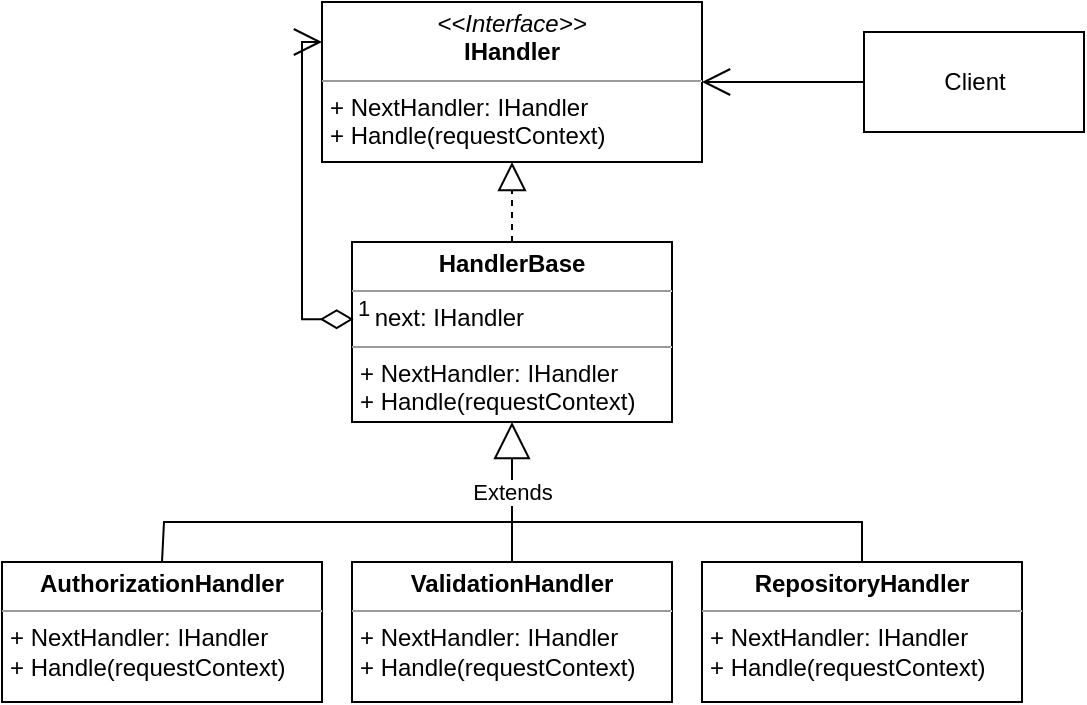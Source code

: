 <mxfile version="20.8.3" type="device"><diagram id="mXgDBoknLQF1cn3MfKxV" name="Page-1"><mxGraphModel dx="988" dy="540" grid="1" gridSize="10" guides="1" tooltips="1" connect="1" arrows="1" fold="1" page="1" pageScale="1" pageWidth="827" pageHeight="1169" math="0" shadow="0"><root><mxCell id="0"/><mxCell id="1" parent="0"/><mxCell id="1H1HXWYr1wzBVMmThn4U-1" value="&lt;p style=&quot;margin:0px;margin-top:4px;text-align:center;&quot;&gt;&lt;i&gt;&amp;lt;&amp;lt;Interface&amp;gt;&amp;gt;&lt;/i&gt;&lt;br&gt;&lt;b&gt;IHandler&lt;/b&gt;&lt;/p&gt;&lt;hr size=&quot;1&quot;&gt;&lt;p style=&quot;margin:0px;margin-left:4px;&quot;&gt;&lt;/p&gt;&lt;p style=&quot;margin:0px;margin-left:4px;&quot;&gt;+ NextHandler: IHandler&lt;/p&gt;&lt;p style=&quot;margin:0px;margin-left:4px;&quot;&gt;+ Handle(requestContext)&lt;/p&gt;" style="verticalAlign=top;align=left;overflow=fill;fontSize=12;fontFamily=Helvetica;html=1;" vertex="1" parent="1"><mxGeometry x="319" y="40" width="190" height="80" as="geometry"/></mxCell><mxCell id="1H1HXWYr1wzBVMmThn4U-7" value="&lt;p style=&quot;margin:0px;margin-top:4px;text-align:center;&quot;&gt;&lt;b&gt;HandlerBase&lt;/b&gt;&lt;/p&gt;&lt;hr size=&quot;1&quot;&gt;&lt;p style=&quot;margin:0px;margin-left:4px;&quot;&gt;- next: IHandler&lt;/p&gt;&lt;hr size=&quot;1&quot;&gt;&lt;p style=&quot;margin:0px;margin-left:4px;&quot;&gt;+ NextHandler: IHandler&lt;/p&gt;&lt;p style=&quot;margin:0px;margin-left:4px;&quot;&gt;+ Handle(requestContext)&lt;/p&gt;" style="verticalAlign=top;align=left;overflow=fill;fontSize=12;fontFamily=Helvetica;html=1;" vertex="1" parent="1"><mxGeometry x="334" y="160" width="160" height="90" as="geometry"/></mxCell><mxCell id="1H1HXWYr1wzBVMmThn4U-8" value="&lt;p style=&quot;margin:0px;margin-top:4px;text-align:center;&quot;&gt;&lt;b&gt;ValidationHandler&lt;/b&gt;&lt;/p&gt;&lt;hr size=&quot;1&quot;&gt;&lt;p style=&quot;margin:0px;margin-left:4px;&quot;&gt;&lt;/p&gt;&lt;p style=&quot;margin:0px;margin-left:4px;&quot;&gt;+ NextHandler: IHandler&lt;/p&gt;&lt;p style=&quot;margin:0px;margin-left:4px;&quot;&gt;+ Handle(requestContext)&lt;/p&gt;" style="verticalAlign=top;align=left;overflow=fill;fontSize=12;fontFamily=Helvetica;html=1;" vertex="1" parent="1"><mxGeometry x="334" y="320" width="160" height="70" as="geometry"/></mxCell><mxCell id="1H1HXWYr1wzBVMmThn4U-9" value="&lt;p style=&quot;margin:0px;margin-top:4px;text-align:center;&quot;&gt;&lt;b&gt;AuthorizationHandler&lt;/b&gt;&lt;/p&gt;&lt;hr size=&quot;1&quot;&gt;&lt;p style=&quot;margin:0px;margin-left:4px;&quot;&gt;&lt;/p&gt;&lt;p style=&quot;margin:0px;margin-left:4px;&quot;&gt;+ NextHandler: IHandler&lt;/p&gt;&lt;p style=&quot;margin:0px;margin-left:4px;&quot;&gt;+ Handle(requestContext)&lt;/p&gt;" style="verticalAlign=top;align=left;overflow=fill;fontSize=12;fontFamily=Helvetica;html=1;" vertex="1" parent="1"><mxGeometry x="159" y="320" width="160" height="70" as="geometry"/></mxCell><mxCell id="1H1HXWYr1wzBVMmThn4U-10" value="&lt;p style=&quot;margin:0px;margin-top:4px;text-align:center;&quot;&gt;&lt;b&gt;RepositoryHandler&lt;/b&gt;&lt;/p&gt;&lt;hr size=&quot;1&quot;&gt;&lt;p style=&quot;margin:0px;margin-left:4px;&quot;&gt;&lt;/p&gt;&lt;p style=&quot;margin:0px;margin-left:4px;&quot;&gt;+ NextHandler: IHandler&lt;/p&gt;&lt;p style=&quot;margin:0px;margin-left:4px;&quot;&gt;+ Handle(requestContext)&lt;/p&gt;" style="verticalAlign=top;align=left;overflow=fill;fontSize=12;fontFamily=Helvetica;html=1;" vertex="1" parent="1"><mxGeometry x="509" y="320" width="160" height="70" as="geometry"/></mxCell><mxCell id="1H1HXWYr1wzBVMmThn4U-11" value="" style="endArrow=block;dashed=1;endFill=0;endSize=12;html=1;rounded=0;entryX=0.5;entryY=1;entryDx=0;entryDy=0;exitX=0.5;exitY=0;exitDx=0;exitDy=0;" edge="1" parent="1" source="1H1HXWYr1wzBVMmThn4U-7" target="1H1HXWYr1wzBVMmThn4U-1"><mxGeometry width="160" relative="1" as="geometry"><mxPoint x="310" y="260" as="sourcePoint"/><mxPoint x="470" y="260" as="targetPoint"/></mxGeometry></mxCell><mxCell id="1H1HXWYr1wzBVMmThn4U-12" value="Extends" style="endArrow=block;endSize=16;endFill=0;html=1;rounded=0;exitX=0.5;exitY=0;exitDx=0;exitDy=0;entryX=0.5;entryY=1;entryDx=0;entryDy=0;" edge="1" parent="1" source="1H1HXWYr1wzBVMmThn4U-8" target="1H1HXWYr1wzBVMmThn4U-7"><mxGeometry width="160" relative="1" as="geometry"><mxPoint x="310" y="260" as="sourcePoint"/><mxPoint x="410" y="260" as="targetPoint"/></mxGeometry></mxCell><mxCell id="1H1HXWYr1wzBVMmThn4U-13" value="" style="endArrow=none;html=1;rounded=0;exitX=0.5;exitY=0;exitDx=0;exitDy=0;" edge="1" parent="1" source="1H1HXWYr1wzBVMmThn4U-9"><mxGeometry width="50" height="50" relative="1" as="geometry"><mxPoint x="360" y="280" as="sourcePoint"/><mxPoint x="420" y="300" as="targetPoint"/><Array as="points"><mxPoint x="240" y="300"/></Array></mxGeometry></mxCell><mxCell id="1H1HXWYr1wzBVMmThn4U-14" value="" style="endArrow=none;html=1;rounded=0;entryX=0.5;entryY=0;entryDx=0;entryDy=0;" edge="1" parent="1" target="1H1HXWYr1wzBVMmThn4U-10"><mxGeometry width="50" height="50" relative="1" as="geometry"><mxPoint x="420" y="300" as="sourcePoint"/><mxPoint x="430" y="310" as="targetPoint"/><Array as="points"><mxPoint x="589" y="300"/></Array></mxGeometry></mxCell><mxCell id="1H1HXWYr1wzBVMmThn4U-15" value="1" style="endArrow=open;html=1;endSize=12;startArrow=diamondThin;startSize=14;startFill=0;edgeStyle=orthogonalEdgeStyle;align=left;verticalAlign=bottom;rounded=0;entryX=0;entryY=0.25;entryDx=0;entryDy=0;exitX=0.005;exitY=0.429;exitDx=0;exitDy=0;exitPerimeter=0;" edge="1" parent="1" source="1H1HXWYr1wzBVMmThn4U-7" target="1H1HXWYr1wzBVMmThn4U-1"><mxGeometry x="-1" y="3" relative="1" as="geometry"><mxPoint x="310" y="210" as="sourcePoint"/><mxPoint x="470" y="210" as="targetPoint"/></mxGeometry></mxCell><mxCell id="1H1HXWYr1wzBVMmThn4U-16" value="Client" style="html=1;" vertex="1" parent="1"><mxGeometry x="590" y="55" width="110" height="50" as="geometry"/></mxCell><mxCell id="1H1HXWYr1wzBVMmThn4U-17" value="" style="endArrow=open;endFill=1;endSize=12;html=1;rounded=0;exitX=0;exitY=0.5;exitDx=0;exitDy=0;" edge="1" parent="1" source="1H1HXWYr1wzBVMmThn4U-16" target="1H1HXWYr1wzBVMmThn4U-1"><mxGeometry width="160" relative="1" as="geometry"><mxPoint x="310" y="210" as="sourcePoint"/><mxPoint x="470" y="210" as="targetPoint"/></mxGeometry></mxCell></root></mxGraphModel></diagram></mxfile>